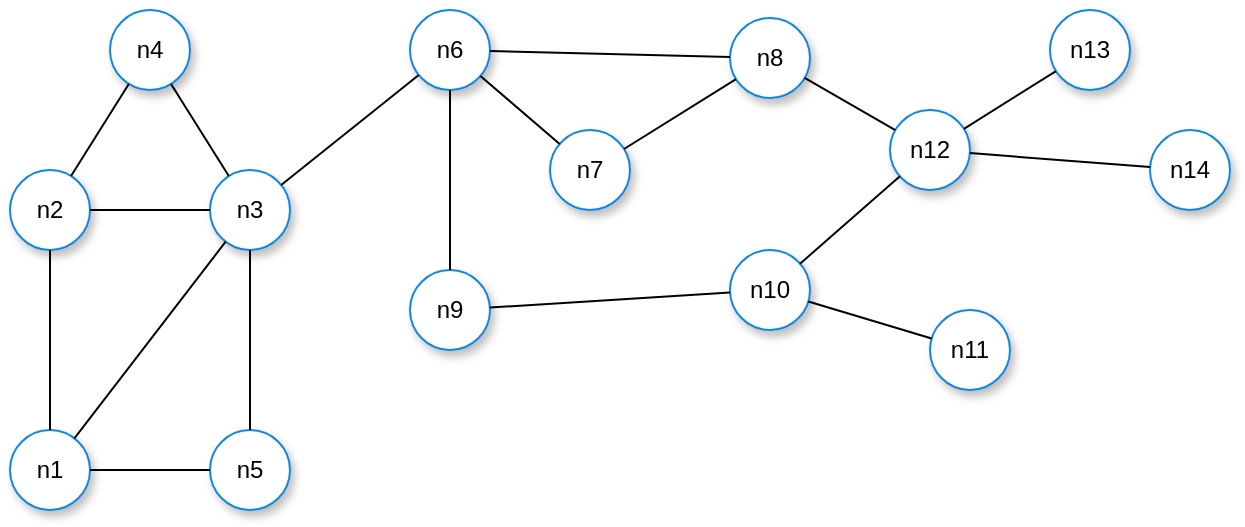 <mxfile version="16.5.2" type="device"><diagram id="wUU1UUxvvIfuHXLaflOg" name="Page-1"><mxGraphModel dx="1419" dy="730" grid="1" gridSize="10" guides="1" tooltips="1" connect="1" arrows="1" fold="1" page="1" pageScale="1" pageWidth="1169" pageHeight="827" math="0" shadow="0"><root><mxCell id="0"/><mxCell id="1" parent="0"/><mxCell id="pvRTnwqDYUfxYI2rWCTI-2" value="n1" style="ellipse;whiteSpace=wrap;html=1;aspect=fixed;fillColor=#FFFFFF;strokeColor=#1088E3;strokeWidth=1;shadow=1;" vertex="1" parent="1"><mxGeometry x="230" y="580" width="40" height="40" as="geometry"/></mxCell><mxCell id="pvRTnwqDYUfxYI2rWCTI-3" value="n2" style="ellipse;whiteSpace=wrap;html=1;aspect=fixed;fillColor=#FFFFFF;strokeColor=#1088E3;strokeWidth=1;shadow=1;" vertex="1" parent="1"><mxGeometry x="230" y="450" width="40" height="40" as="geometry"/></mxCell><mxCell id="pvRTnwqDYUfxYI2rWCTI-4" value="n3" style="ellipse;whiteSpace=wrap;html=1;aspect=fixed;fillColor=#FFFFFF;strokeColor=#1088E3;strokeWidth=1;shadow=1;" vertex="1" parent="1"><mxGeometry x="330" y="450" width="40" height="40" as="geometry"/></mxCell><mxCell id="pvRTnwqDYUfxYI2rWCTI-5" value="n4" style="ellipse;whiteSpace=wrap;html=1;aspect=fixed;fillColor=#FFFFFF;strokeColor=#1088E3;strokeWidth=1;shadow=1;" vertex="1" parent="1"><mxGeometry x="280" y="370" width="40" height="40" as="geometry"/></mxCell><mxCell id="pvRTnwqDYUfxYI2rWCTI-9" value="n5" style="ellipse;whiteSpace=wrap;html=1;aspect=fixed;fillColor=#FFFFFF;strokeColor=#1088E3;strokeWidth=1;shadow=1;" vertex="1" parent="1"><mxGeometry x="330" y="580" width="40" height="40" as="geometry"/></mxCell><mxCell id="pvRTnwqDYUfxYI2rWCTI-10" value="n6" style="ellipse;whiteSpace=wrap;html=1;aspect=fixed;fillColor=#FFFFFF;strokeColor=#1088E3;strokeWidth=1;shadow=1;" vertex="1" parent="1"><mxGeometry x="430" y="370" width="40" height="40" as="geometry"/></mxCell><mxCell id="pvRTnwqDYUfxYI2rWCTI-11" value="n7" style="ellipse;whiteSpace=wrap;html=1;aspect=fixed;fillColor=#FFFFFF;strokeColor=#1088E3;strokeWidth=1;shadow=1;" vertex="1" parent="1"><mxGeometry x="500" y="430" width="40" height="40" as="geometry"/></mxCell><mxCell id="pvRTnwqDYUfxYI2rWCTI-12" value="n12" style="ellipse;whiteSpace=wrap;html=1;aspect=fixed;fillColor=#FFFFFF;strokeColor=#1088E3;strokeWidth=1;shadow=1;" vertex="1" parent="1"><mxGeometry x="670" y="420" width="40" height="40" as="geometry"/></mxCell><mxCell id="pvRTnwqDYUfxYI2rWCTI-13" value="n11" style="ellipse;whiteSpace=wrap;html=1;aspect=fixed;fillColor=#FFFFFF;strokeColor=#1088E3;strokeWidth=1;shadow=1;" vertex="1" parent="1"><mxGeometry x="690" y="520" width="40" height="40" as="geometry"/></mxCell><mxCell id="pvRTnwqDYUfxYI2rWCTI-14" value="n10" style="ellipse;whiteSpace=wrap;html=1;aspect=fixed;fillColor=#FFFFFF;strokeColor=#1088E3;strokeWidth=1;shadow=1;" vertex="1" parent="1"><mxGeometry x="590" y="490" width="40" height="40" as="geometry"/></mxCell><mxCell id="pvRTnwqDYUfxYI2rWCTI-15" value="n9" style="ellipse;whiteSpace=wrap;html=1;aspect=fixed;fillColor=#FFFFFF;strokeColor=#1088E3;strokeWidth=1;shadow=1;" vertex="1" parent="1"><mxGeometry x="430" y="500" width="40" height="40" as="geometry"/></mxCell><mxCell id="pvRTnwqDYUfxYI2rWCTI-16" value="n8" style="ellipse;whiteSpace=wrap;html=1;aspect=fixed;fillColor=#FFFFFF;strokeColor=#1088E3;strokeWidth=1;shadow=1;" vertex="1" parent="1"><mxGeometry x="590" y="374" width="40" height="40" as="geometry"/></mxCell><mxCell id="pvRTnwqDYUfxYI2rWCTI-34" value="" style="endArrow=none;html=1;rounded=0;" edge="1" parent="1" source="pvRTnwqDYUfxYI2rWCTI-3" target="pvRTnwqDYUfxYI2rWCTI-2"><mxGeometry width="50" height="50" relative="1" as="geometry"><mxPoint x="191.554" y="480" as="sourcePoint"/><mxPoint x="170" y="580" as="targetPoint"/></mxGeometry></mxCell><mxCell id="pvRTnwqDYUfxYI2rWCTI-35" value="n13" style="ellipse;whiteSpace=wrap;html=1;aspect=fixed;fillColor=#FFFFFF;strokeColor=#1088E3;strokeWidth=1;shadow=1;" vertex="1" parent="1"><mxGeometry x="750" y="370" width="40" height="40" as="geometry"/></mxCell><mxCell id="pvRTnwqDYUfxYI2rWCTI-36" value="n14" style="ellipse;whiteSpace=wrap;html=1;aspect=fixed;fillColor=#FFFFFF;strokeColor=#1088E3;strokeWidth=1;shadow=1;" vertex="1" parent="1"><mxGeometry x="800" y="430" width="40" height="40" as="geometry"/></mxCell><mxCell id="pvRTnwqDYUfxYI2rWCTI-38" value="" style="endArrow=none;html=1;rounded=0;" edge="1" parent="1" source="pvRTnwqDYUfxYI2rWCTI-4" target="pvRTnwqDYUfxYI2rWCTI-9"><mxGeometry width="50" height="50" relative="1" as="geometry"><mxPoint x="260.0" y="500" as="sourcePoint"/><mxPoint x="260.0" y="590" as="targetPoint"/></mxGeometry></mxCell><mxCell id="pvRTnwqDYUfxYI2rWCTI-39" value="" style="endArrow=none;html=1;rounded=0;" edge="1" parent="1" source="pvRTnwqDYUfxYI2rWCTI-3" target="pvRTnwqDYUfxYI2rWCTI-4"><mxGeometry width="50" height="50" relative="1" as="geometry"><mxPoint x="270.0" y="510" as="sourcePoint"/><mxPoint x="270.0" y="600" as="targetPoint"/></mxGeometry></mxCell><mxCell id="pvRTnwqDYUfxYI2rWCTI-40" value="" style="endArrow=none;html=1;rounded=0;" edge="1" parent="1" source="pvRTnwqDYUfxYI2rWCTI-9" target="pvRTnwqDYUfxYI2rWCTI-2"><mxGeometry width="50" height="50" relative="1" as="geometry"><mxPoint x="280.0" y="520" as="sourcePoint"/><mxPoint x="280.0" y="610" as="targetPoint"/></mxGeometry></mxCell><mxCell id="pvRTnwqDYUfxYI2rWCTI-41" value="" style="endArrow=none;html=1;rounded=0;" edge="1" parent="1" source="pvRTnwqDYUfxYI2rWCTI-4" target="pvRTnwqDYUfxYI2rWCTI-2"><mxGeometry width="50" height="50" relative="1" as="geometry"><mxPoint x="290.0" y="530" as="sourcePoint"/><mxPoint x="290.0" y="620" as="targetPoint"/></mxGeometry></mxCell><mxCell id="pvRTnwqDYUfxYI2rWCTI-42" value="" style="endArrow=none;html=1;rounded=0;" edge="1" parent="1" source="pvRTnwqDYUfxYI2rWCTI-3" target="pvRTnwqDYUfxYI2rWCTI-5"><mxGeometry width="50" height="50" relative="1" as="geometry"><mxPoint x="300.0" y="540" as="sourcePoint"/><mxPoint x="300.0" y="630" as="targetPoint"/></mxGeometry></mxCell><mxCell id="pvRTnwqDYUfxYI2rWCTI-43" value="" style="endArrow=none;html=1;rounded=0;" edge="1" parent="1" source="pvRTnwqDYUfxYI2rWCTI-5" target="pvRTnwqDYUfxYI2rWCTI-4"><mxGeometry width="50" height="50" relative="1" as="geometry"><mxPoint x="310.0" y="550" as="sourcePoint"/><mxPoint x="310.0" y="640" as="targetPoint"/></mxGeometry></mxCell><mxCell id="pvRTnwqDYUfxYI2rWCTI-44" value="" style="endArrow=none;html=1;rounded=0;" edge="1" parent="1" source="pvRTnwqDYUfxYI2rWCTI-4" target="pvRTnwqDYUfxYI2rWCTI-10"><mxGeometry width="50" height="50" relative="1" as="geometry"><mxPoint x="320.0" y="560" as="sourcePoint"/><mxPoint x="320.0" y="650" as="targetPoint"/></mxGeometry></mxCell><mxCell id="pvRTnwqDYUfxYI2rWCTI-45" value="" style="endArrow=none;html=1;rounded=0;" edge="1" parent="1" source="pvRTnwqDYUfxYI2rWCTI-10" target="pvRTnwqDYUfxYI2rWCTI-15"><mxGeometry width="50" height="50" relative="1" as="geometry"><mxPoint x="330.0" y="570" as="sourcePoint"/><mxPoint x="330.0" y="660" as="targetPoint"/></mxGeometry></mxCell><mxCell id="pvRTnwqDYUfxYI2rWCTI-46" value="" style="endArrow=none;html=1;rounded=0;" edge="1" parent="1" source="pvRTnwqDYUfxYI2rWCTI-10" target="pvRTnwqDYUfxYI2rWCTI-11"><mxGeometry width="50" height="50" relative="1" as="geometry"><mxPoint x="340.0" y="580" as="sourcePoint"/><mxPoint x="340.0" y="670" as="targetPoint"/></mxGeometry></mxCell><mxCell id="pvRTnwqDYUfxYI2rWCTI-47" value="" style="endArrow=none;html=1;rounded=0;" edge="1" parent="1" source="pvRTnwqDYUfxYI2rWCTI-10" target="pvRTnwqDYUfxYI2rWCTI-16"><mxGeometry width="50" height="50" relative="1" as="geometry"><mxPoint x="350.0" y="590" as="sourcePoint"/><mxPoint x="350.0" y="680" as="targetPoint"/></mxGeometry></mxCell><mxCell id="pvRTnwqDYUfxYI2rWCTI-48" value="" style="endArrow=none;html=1;rounded=0;" edge="1" parent="1" source="pvRTnwqDYUfxYI2rWCTI-11" target="pvRTnwqDYUfxYI2rWCTI-16"><mxGeometry width="50" height="50" relative="1" as="geometry"><mxPoint x="360.0" y="600" as="sourcePoint"/><mxPoint x="360.0" y="690" as="targetPoint"/></mxGeometry></mxCell><mxCell id="pvRTnwqDYUfxYI2rWCTI-49" value="" style="endArrow=none;html=1;rounded=0;" edge="1" parent="1" source="pvRTnwqDYUfxYI2rWCTI-15" target="pvRTnwqDYUfxYI2rWCTI-14"><mxGeometry width="50" height="50" relative="1" as="geometry"><mxPoint x="370.0" y="610" as="sourcePoint"/><mxPoint x="370.0" y="700" as="targetPoint"/></mxGeometry></mxCell><mxCell id="pvRTnwqDYUfxYI2rWCTI-50" value="" style="endArrow=none;html=1;rounded=0;" edge="1" parent="1" source="pvRTnwqDYUfxYI2rWCTI-12" target="pvRTnwqDYUfxYI2rWCTI-14"><mxGeometry width="50" height="50" relative="1" as="geometry"><mxPoint x="380.0" y="620" as="sourcePoint"/><mxPoint x="380.0" y="710" as="targetPoint"/></mxGeometry></mxCell><mxCell id="pvRTnwqDYUfxYI2rWCTI-51" value="" style="endArrow=none;html=1;rounded=0;" edge="1" parent="1" source="pvRTnwqDYUfxYI2rWCTI-16" target="pvRTnwqDYUfxYI2rWCTI-12"><mxGeometry width="50" height="50" relative="1" as="geometry"><mxPoint x="390.0" y="630" as="sourcePoint"/><mxPoint x="390.0" y="720" as="targetPoint"/></mxGeometry></mxCell><mxCell id="pvRTnwqDYUfxYI2rWCTI-52" value="" style="endArrow=none;html=1;rounded=0;" edge="1" parent="1" source="pvRTnwqDYUfxYI2rWCTI-13" target="pvRTnwqDYUfxYI2rWCTI-14"><mxGeometry width="50" height="50" relative="1" as="geometry"><mxPoint x="400.0" y="640" as="sourcePoint"/><mxPoint x="400.0" y="730" as="targetPoint"/></mxGeometry></mxCell><mxCell id="pvRTnwqDYUfxYI2rWCTI-53" value="" style="endArrow=none;html=1;rounded=0;" edge="1" parent="1" source="pvRTnwqDYUfxYI2rWCTI-35" target="pvRTnwqDYUfxYI2rWCTI-12"><mxGeometry width="50" height="50" relative="1" as="geometry"><mxPoint x="410.0" y="650" as="sourcePoint"/><mxPoint x="410.0" y="740" as="targetPoint"/></mxGeometry></mxCell><mxCell id="pvRTnwqDYUfxYI2rWCTI-54" value="" style="endArrow=none;html=1;rounded=0;" edge="1" parent="1" source="pvRTnwqDYUfxYI2rWCTI-36" target="pvRTnwqDYUfxYI2rWCTI-12"><mxGeometry width="50" height="50" relative="1" as="geometry"><mxPoint x="420.0" y="660" as="sourcePoint"/><mxPoint x="420.0" y="750" as="targetPoint"/></mxGeometry></mxCell></root></mxGraphModel></diagram></mxfile>
